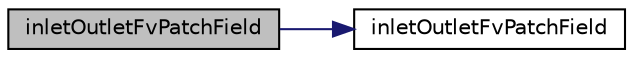 digraph "inletOutletFvPatchField"
{
  bgcolor="transparent";
  edge [fontname="Helvetica",fontsize="10",labelfontname="Helvetica",labelfontsize="10"];
  node [fontname="Helvetica",fontsize="10",shape=record];
  rankdir="LR";
  Node11 [label="inletOutletFvPatchField",height=0.2,width=0.4,color="black", fillcolor="grey75", style="filled", fontcolor="black"];
  Node11 -> Node12 [color="midnightblue",fontsize="10",style="solid",fontname="Helvetica"];
  Node12 [label="inletOutletFvPatchField",height=0.2,width=0.4,color="black",URL="$a22945.html#a3522f9cdea1f9eec26623acfeb81875b",tooltip="Construct from patch and internal field. "];
}
